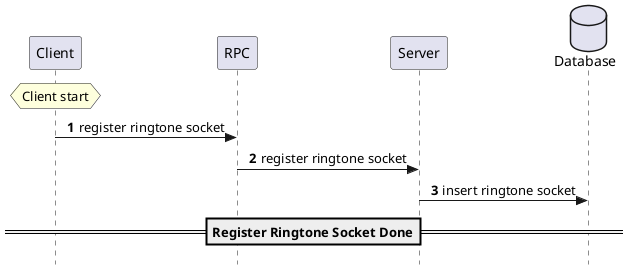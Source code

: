 @startuml
'https://plantuml.com/sequence-diagram
skinparam sequenceMessageAlign center
skinparam responseMessageBelowArrow false
skinparam style strictuml
hide unlinked
!pragma teoz true
autonumber

database "Database" as sql order 4
participant "Server" as server order 3
participant "RPC" as rpc order 2
participant "Client" as client order 1
participant "GUI" as gui order 0

hnote over client: Client start
client -> rpc: register ringtone socket
rpc -> server: register ringtone socket
server -> sql: insert ringtone socket
==Register Ringtone Socket Done==

@enduml
